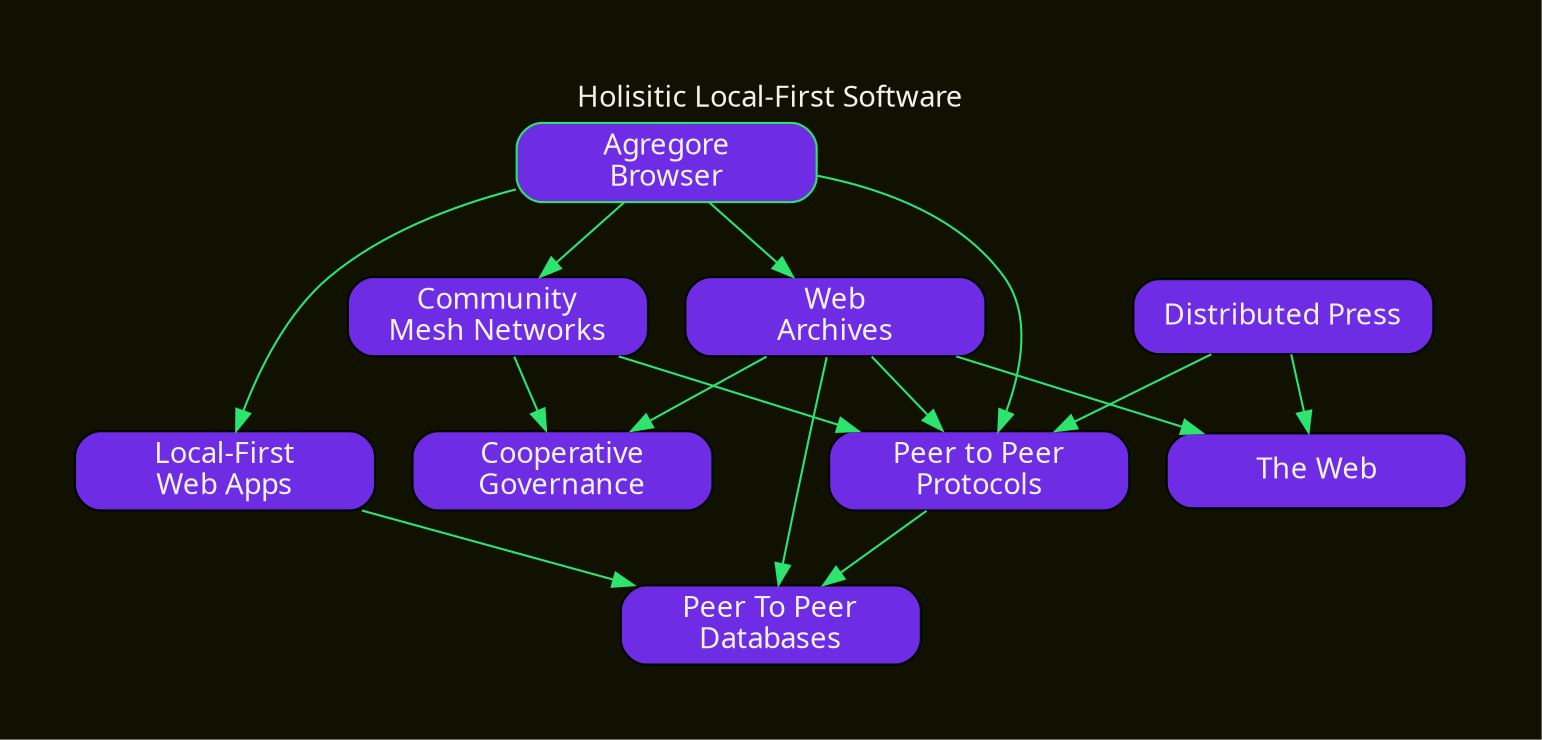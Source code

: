 digraph {
  label="Holisitic Local-First Software"
  labelloc=t
  rankdir=TD
  bgcolor="#11111"
  fontname="system-ui"
  fontcolor="#F2F2F2"
  pad=0.5
  node [
    shape=rect
    style="filled,rounded"
    fillcolor="#6e2de5"
    fontcolor="#F2F2F2"
    fontname="System-UI"
    width=2
  ]
  edge [color="#2de56e"]

  agregore [
    label="Agregore\nBrowser"
    color="#2de56e"
  ]
  mesh [label="Community\nMesh Networks"]
  p2p [label="Peer to Peer\nProtocols"]
  archive [label="Web\nArchives"]
  db [label="Peer To Peer\nDatabases"]
  apps [label="Local-First\nWeb Apps"]
  gov [label="Cooperative\nGovernance"]
  press [label="Distributed Press"]
  web [label="The Web"]

  agregore -> p2p

  press -> p2p
  press -> web

  p2p -> db
  apps -> db
  archive -> db

  agregore -> apps

  # archive -> agregore
  archive -> web
  agregore -> archive
  archive -> p2p

  mesh -> p2p
  agregore -> mesh

  mesh -> gov
  archive -> gov
}
